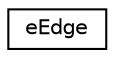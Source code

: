 digraph "Graphical Class Hierarchy"
{
 // LATEX_PDF_SIZE
  edge [fontname="Helvetica",fontsize="10",labelfontname="Helvetica",labelfontsize="10"];
  node [fontname="Helvetica",fontsize="10",shape=record];
  rankdir="LR";
  Node0 [label="eEdge",height=0.2,width=0.4,color="black", fillcolor="white", style="filled",URL="$structe_edge.html",tooltip="structure of all possible edge possible"];
}
